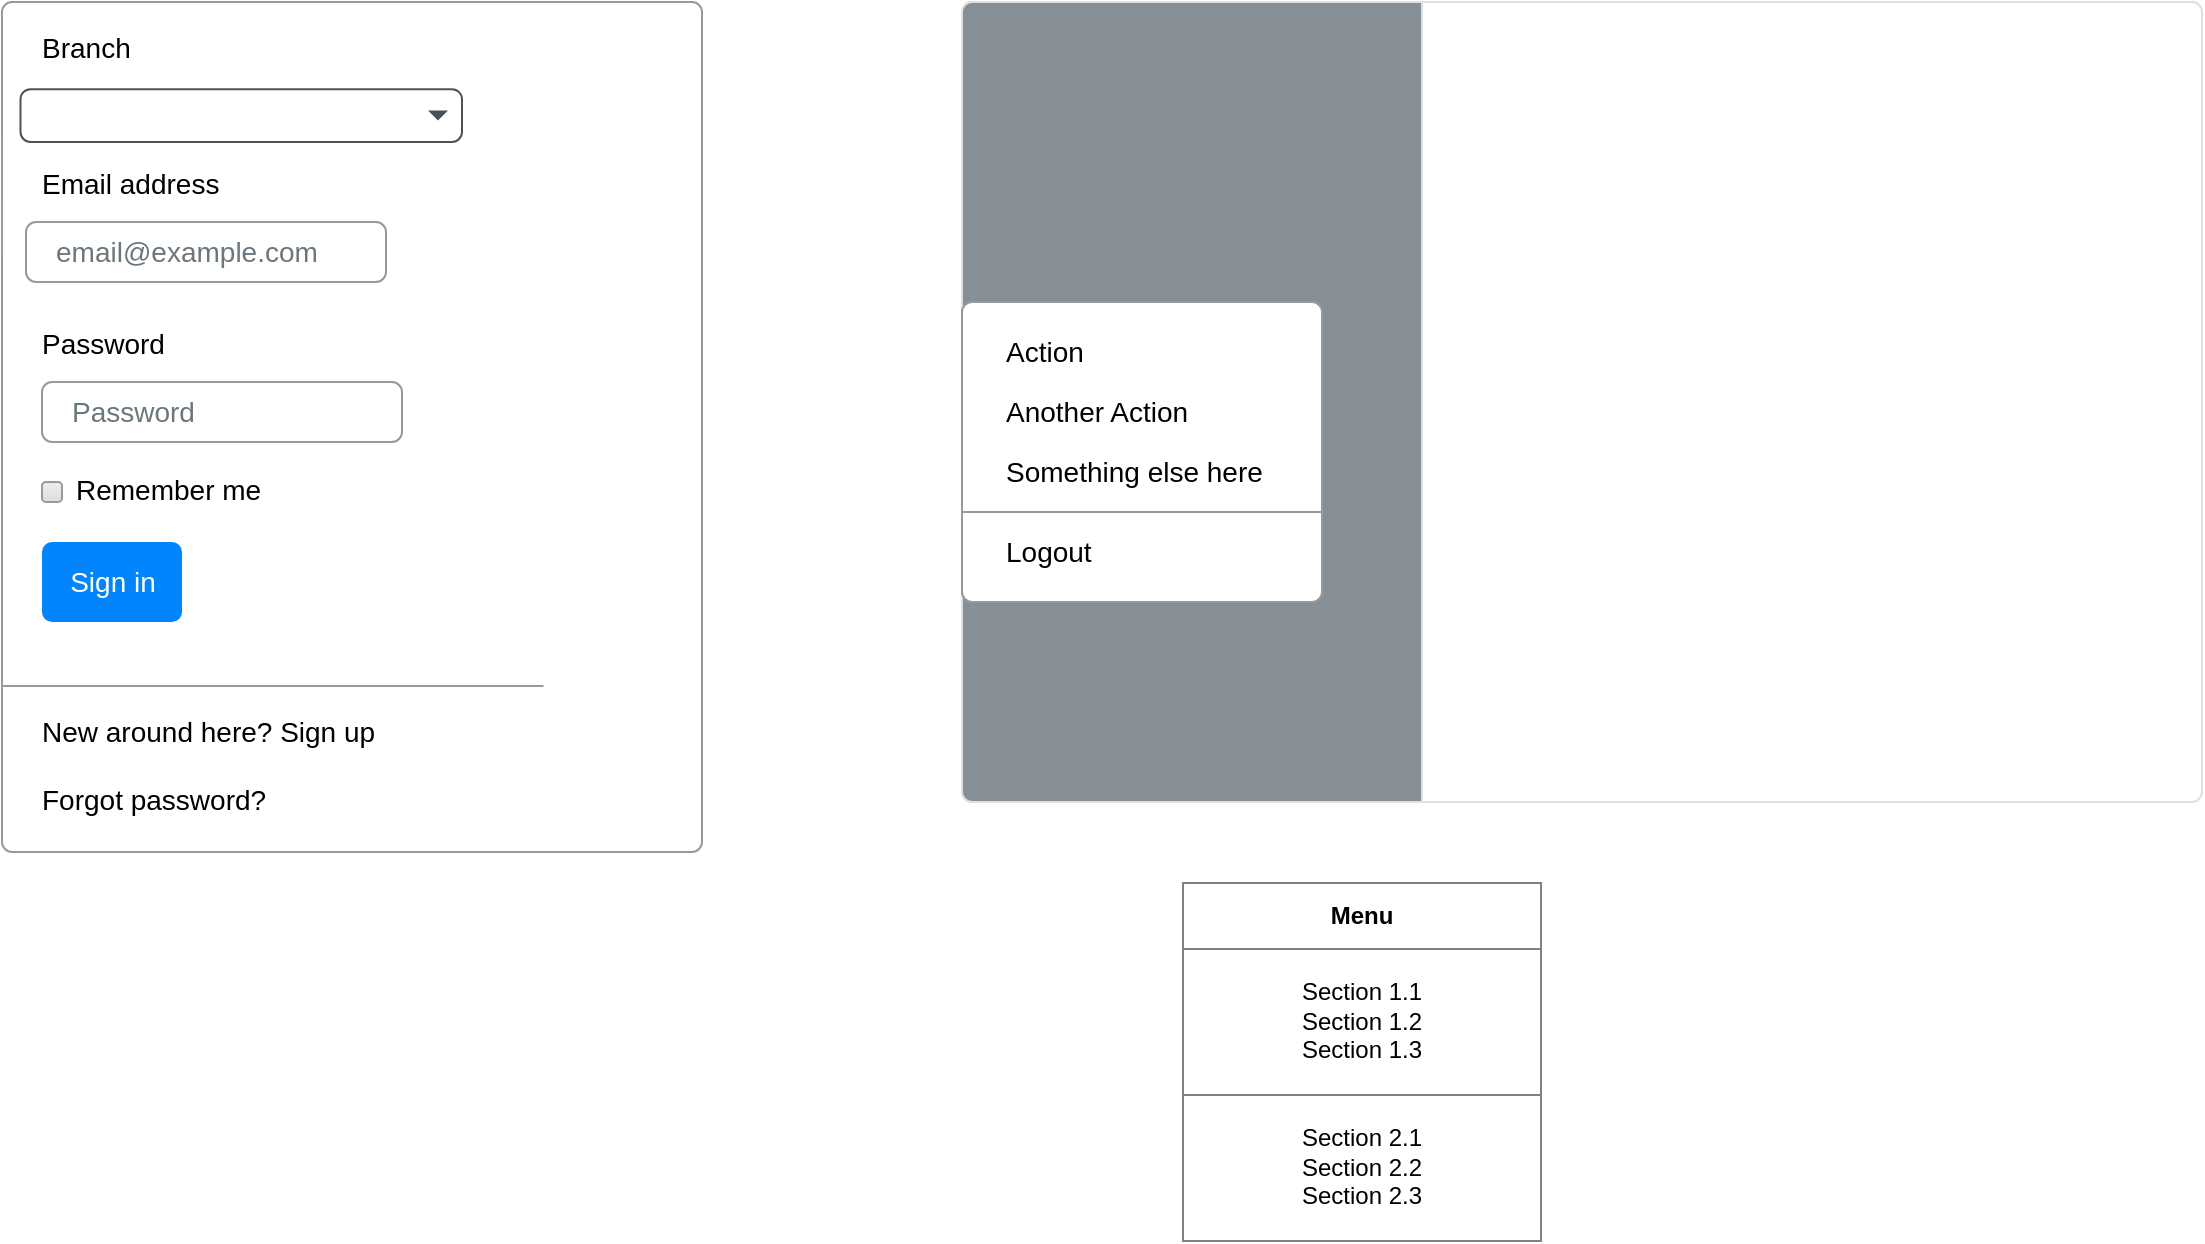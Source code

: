 <mxfile version="24.7.17">
  <diagram name="Page-1" id="FJNe5EvcXi99J54LGrXY">
    <mxGraphModel dx="1036" dy="658" grid="1" gridSize="10" guides="1" tooltips="1" connect="1" arrows="1" fold="1" page="1" pageScale="1" pageWidth="1169" pageHeight="827" math="0" shadow="0">
      <root>
        <mxCell id="0" />
        <mxCell id="1" parent="0" />
        <mxCell id="mR_fGzdIViz8Gp37NLQ_-65" value="" style="html=1;shadow=0;dashed=0;shape=mxgraph.bootstrap.rrect;rSize=5;strokeColor=#DFDFDF;html=1;whiteSpace=wrap;fillColor=#ffffff;fontColor=#000000;verticalAlign=top;align=left;spacing=20;fontSize=14;spacingLeft=170;" vertex="1" parent="1">
          <mxGeometry x="550" y="170" width="620" height="400" as="geometry" />
        </mxCell>
        <mxCell id="mR_fGzdIViz8Gp37NLQ_-66" value="" style="html=1;shadow=0;dashed=0;shape=mxgraph.bootstrap.leftButton;rSize=5;perimeter=none;whiteSpace=wrap;fillColor=#868E96;strokeColor=#DFDFDF;fontColor=#DEE2E6;resizeWidth=1;fontSize=18;" vertex="1" parent="mR_fGzdIViz8Gp37NLQ_-65">
          <mxGeometry width="230" height="400" relative="1" as="geometry" />
        </mxCell>
        <mxCell id="mR_fGzdIViz8Gp37NLQ_-42" value="" style="html=1;shadow=0;dashed=0;shape=mxgraph.bootstrap.rrect;rSize=5;fillColor=#ffffff;strokeColor=#999999;" vertex="1" parent="1">
          <mxGeometry x="70" y="170" width="350" height="425" as="geometry" />
        </mxCell>
        <mxCell id="mR_fGzdIViz8Gp37NLQ_-43" value="Email address" style="fillColor=none;strokeColor=none;align=left;spacing=20;fontSize=14;" vertex="1" parent="mR_fGzdIViz8Gp37NLQ_-42">
          <mxGeometry width="220" height="40" relative="1" as="geometry">
            <mxPoint y="70" as="offset" />
          </mxGeometry>
        </mxCell>
        <mxCell id="mR_fGzdIViz8Gp37NLQ_-44" value="email@example.com" style="html=1;shadow=0;dashed=0;shape=mxgraph.bootstrap.rrect;rSize=5;fillColor=none;strokeColor=#999999;align=left;spacing=15;fontSize=14;fontColor=#6C767D;" vertex="1" parent="mR_fGzdIViz8Gp37NLQ_-42">
          <mxGeometry width="180" height="30" relative="1" as="geometry">
            <mxPoint x="12" y="110" as="offset" />
          </mxGeometry>
        </mxCell>
        <mxCell id="mR_fGzdIViz8Gp37NLQ_-45" value="Password" style="fillColor=none;strokeColor=none;align=left;spacing=20;fontSize=14;" vertex="1" parent="mR_fGzdIViz8Gp37NLQ_-42">
          <mxGeometry width="220" height="40" relative="1" as="geometry">
            <mxPoint y="150" as="offset" />
          </mxGeometry>
        </mxCell>
        <mxCell id="mR_fGzdIViz8Gp37NLQ_-46" value="Password" style="html=1;shadow=0;dashed=0;shape=mxgraph.bootstrap.rrect;rSize=5;fillColor=none;strokeColor=#999999;align=left;spacing=15;fontSize=14;fontColor=#6C767D;" vertex="1" parent="mR_fGzdIViz8Gp37NLQ_-42">
          <mxGeometry width="180" height="30" relative="1" as="geometry">
            <mxPoint x="20" y="190" as="offset" />
          </mxGeometry>
        </mxCell>
        <mxCell id="mR_fGzdIViz8Gp37NLQ_-47" value="Remember me" style="html=1;shadow=0;dashed=0;shape=mxgraph.bootstrap.rrect;rSize=2;fillColor=#EDEDED;strokeColor=#999999;align=left;fontSize=14;fontColor=#000000;labelPosition=right;verticalLabelPosition=middle;verticalAlign=middle;spacingLeft=5;spacingTop=-2;gradientColor=#DEDEDE;" vertex="1" parent="mR_fGzdIViz8Gp37NLQ_-42">
          <mxGeometry width="10" height="10" relative="1" as="geometry">
            <mxPoint x="20" y="240" as="offset" />
          </mxGeometry>
        </mxCell>
        <mxCell id="mR_fGzdIViz8Gp37NLQ_-48" value="Sign in" style="html=1;shadow=0;dashed=0;shape=mxgraph.bootstrap.rrect;rSize=5;fillColor=#0085FC;strokeColor=none;align=center;fontSize=14;fontColor=#FFFFFF;" vertex="1" parent="mR_fGzdIViz8Gp37NLQ_-42">
          <mxGeometry width="70" height="40" relative="1" as="geometry">
            <mxPoint x="20" y="270" as="offset" />
          </mxGeometry>
        </mxCell>
        <mxCell id="mR_fGzdIViz8Gp37NLQ_-49" value="" style="shape=line;strokeColor=#999999;perimeter=none;resizeWidth=1;" vertex="1" parent="mR_fGzdIViz8Gp37NLQ_-42">
          <mxGeometry width="270.755" height="10" relative="1" as="geometry">
            <mxPoint y="337" as="offset" />
          </mxGeometry>
        </mxCell>
        <mxCell id="mR_fGzdIViz8Gp37NLQ_-50" value="New around here? Sign up&lt;br&gt;&lt;br&gt;Forgot password?" style="html=1;fillColor=none;strokeColor=none;align=left;spacing=20;fontSize=14;" vertex="1" parent="mR_fGzdIViz8Gp37NLQ_-42">
          <mxGeometry width="220" height="60" relative="1" as="geometry">
            <mxPoint y="352" as="offset" />
          </mxGeometry>
        </mxCell>
        <mxCell id="mR_fGzdIViz8Gp37NLQ_-51" value="Branch" style="fillColor=none;strokeColor=none;align=left;spacing=20;fontSize=14;" vertex="1" parent="mR_fGzdIViz8Gp37NLQ_-42">
          <mxGeometry width="145.283" height="43.59" as="geometry" />
        </mxCell>
        <object label="" id="mR_fGzdIViz8Gp37NLQ_-52">
          <mxCell style="html=1;shadow=0;dashed=0;shape=mxgraph.bootstrap.rrect;rSize=5;strokeColor=#505050;strokeWidth=1;fillColor=#ffffff;fontColor=#777777;whiteSpace=wrap;align=left;verticalAlign=middle;fontStyle=0;fontSize=18;spacing=20;" vertex="1" parent="mR_fGzdIViz8Gp37NLQ_-42">
            <mxGeometry x="9.25" y="43.59" width="220.75" height="26.41" as="geometry" />
          </mxCell>
        </object>
        <mxCell id="mR_fGzdIViz8Gp37NLQ_-53" value="" style="shape=triangle;direction=south;fillColor=#495057;strokeColor=none;perimeter=none;" vertex="1" parent="mR_fGzdIViz8Gp37NLQ_-52">
          <mxGeometry x="1" y="0.5" width="10" height="5" relative="1" as="geometry">
            <mxPoint x="-17" y="-2.5" as="offset" />
          </mxGeometry>
        </mxCell>
        <mxCell id="mR_fGzdIViz8Gp37NLQ_-59" value="" style="swimlane;container=1;shape=mxgraph.bootstrap.rrect;rSize=5;strokeColor=#999999;fillColor=#ffffff;fontStyle=0;childLayout=stackLayout;horizontal=1;startSize=0;horizontalStack=0;resizeParent=1;resizeParentMax=0;resizeLast=0;collapsible=0;marginBottom=0;whiteSpace=wrap;html=1;marginTop=10;marginBottom=10;" vertex="1" parent="1">
          <mxGeometry x="550" y="320" width="180" height="150" as="geometry" />
        </mxCell>
        <mxCell id="mR_fGzdIViz8Gp37NLQ_-60" value="Action" style="text;align=left;verticalAlign=middle;spacingLeft=20;spacingRight=10;overflow=hidden;points=[[0,0.5],[1,0.5]];portConstraint=eastwest;rotatable=0;whiteSpace=wrap;html=1;fontColor=inherit;fontSize=14;fontStyle=0;" vertex="1" parent="mR_fGzdIViz8Gp37NLQ_-59">
          <mxGeometry y="10" width="180" height="30" as="geometry" />
        </mxCell>
        <mxCell id="mR_fGzdIViz8Gp37NLQ_-61" value="Another Action" style="text;align=left;verticalAlign=middle;spacingLeft=20;spacingRight=10;overflow=hidden;points=[[0,0.5],[1,0.5]];portConstraint=eastwest;rotatable=0;whiteSpace=wrap;html=1;fontColor=inherit;fontSize=14;fontStyle=0;" vertex="1" parent="mR_fGzdIViz8Gp37NLQ_-59">
          <mxGeometry y="40" width="180" height="30" as="geometry" />
        </mxCell>
        <mxCell id="mR_fGzdIViz8Gp37NLQ_-62" value="Something else here" style="text;align=left;verticalAlign=middle;spacingLeft=20;spacingRight=10;overflow=hidden;points=[[0,0.5],[1,0.5]];portConstraint=eastwest;rotatable=0;whiteSpace=wrap;html=1;fontColor=inherit;fontSize=14;fontStyle=0;" vertex="1" parent="mR_fGzdIViz8Gp37NLQ_-59">
          <mxGeometry y="70" width="180" height="30" as="geometry" />
        </mxCell>
        <mxCell id="mR_fGzdIViz8Gp37NLQ_-63" value="" style="text;shape=line;strokeColor=inherit;align=center;verticalAlign=middle;spacingLeft=20;spacingRight=10;overflow=hidden;points=[[0,0.5],[1,0.5]];portConstraint=eastwest;rotatable=0;whiteSpace=wrap;html=1;fontColor=inherit;" vertex="1" parent="mR_fGzdIViz8Gp37NLQ_-59">
          <mxGeometry y="100" width="180" height="10" as="geometry" />
        </mxCell>
        <mxCell id="mR_fGzdIViz8Gp37NLQ_-64" value="Logout" style="text;align=left;verticalAlign=middle;spacingLeft=20;spacingRight=10;overflow=hidden;points=[[0,0.5],[1,0.5]];portConstraint=eastwest;rotatable=0;whiteSpace=wrap;html=1;fontColor=inherit;fontSize=14;fontStyle=0;" vertex="1" parent="mR_fGzdIViz8Gp37NLQ_-59">
          <mxGeometry y="110" width="180" height="30" as="geometry" />
        </mxCell>
        <mxCell id="mR_fGzdIViz8Gp37NLQ_-67" value="&lt;table border=&quot;1&quot; width=&quot;100%&quot; height=&quot;100%&quot; cellpadding=&quot;4&quot; style=&quot;width:100%;height:100%;border-collapse:collapse;&quot;&gt;&lt;tbody&gt;&lt;tr&gt;&lt;th align=&quot;center&quot;&gt;&lt;b&gt;Menu&lt;/b&gt;&lt;/th&gt;&lt;/tr&gt;&lt;tr&gt;&lt;td align=&quot;center&quot;&gt;Section 1.1&lt;br&gt;Section 1.2&lt;br&gt;Section 1.3&lt;/td&gt;&lt;/tr&gt;&lt;tr&gt;&lt;td align=&quot;center&quot;&gt;Section 2.1&lt;br&gt;Section 2.2&lt;br&gt;Section 2.3&lt;/td&gt;&lt;/tr&gt;&lt;/tbody&gt;&lt;/table&gt;" style="text;html=1;whiteSpace=wrap;strokeColor=none;fillColor=none;overflow=fill;" vertex="1" parent="1">
          <mxGeometry x="660" y="610" width="180" height="180" as="geometry" />
        </mxCell>
      </root>
    </mxGraphModel>
  </diagram>
</mxfile>
